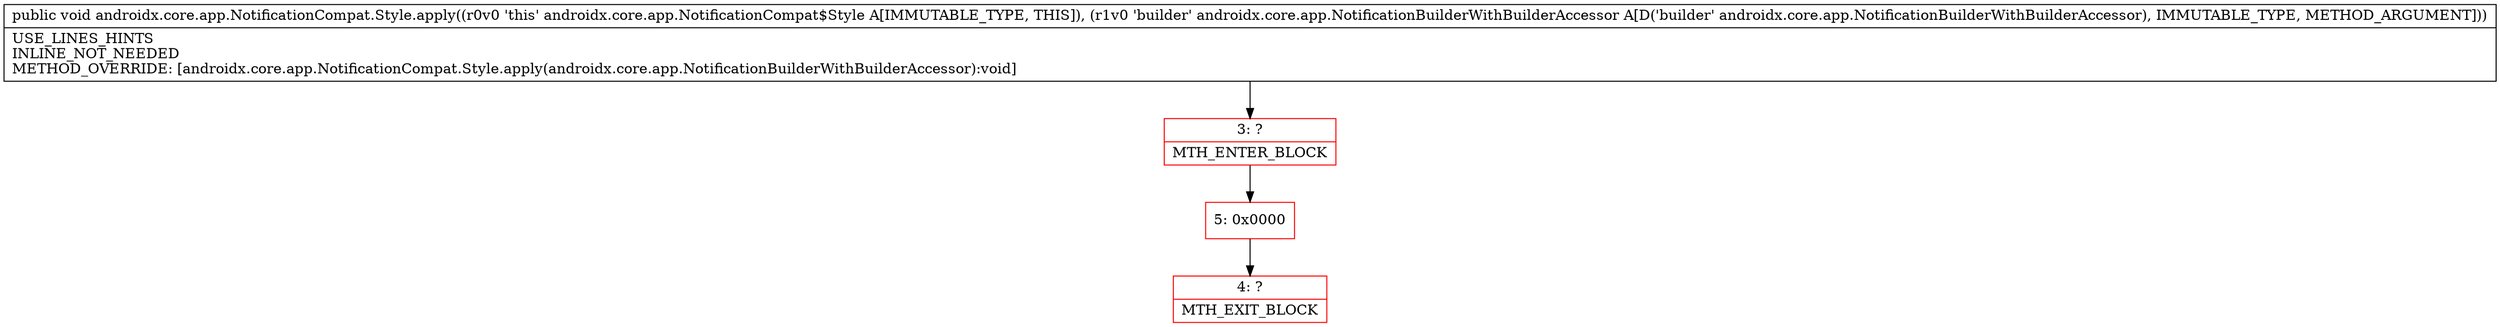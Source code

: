 digraph "CFG forandroidx.core.app.NotificationCompat.Style.apply(Landroidx\/core\/app\/NotificationBuilderWithBuilderAccessor;)V" {
subgraph cluster_Region_856205170 {
label = "R(0)";
node [shape=record,color=blue];
}
Node_3 [shape=record,color=red,label="{3\:\ ?|MTH_ENTER_BLOCK\l}"];
Node_5 [shape=record,color=red,label="{5\:\ 0x0000}"];
Node_4 [shape=record,color=red,label="{4\:\ ?|MTH_EXIT_BLOCK\l}"];
MethodNode[shape=record,label="{public void androidx.core.app.NotificationCompat.Style.apply((r0v0 'this' androidx.core.app.NotificationCompat$Style A[IMMUTABLE_TYPE, THIS]), (r1v0 'builder' androidx.core.app.NotificationBuilderWithBuilderAccessor A[D('builder' androidx.core.app.NotificationBuilderWithBuilderAccessor), IMMUTABLE_TYPE, METHOD_ARGUMENT]))  | USE_LINES_HINTS\lINLINE_NOT_NEEDED\lMETHOD_OVERRIDE: [androidx.core.app.NotificationCompat.Style.apply(androidx.core.app.NotificationBuilderWithBuilderAccessor):void]\l}"];
MethodNode -> Node_3;Node_3 -> Node_5;
Node_5 -> Node_4;
}

